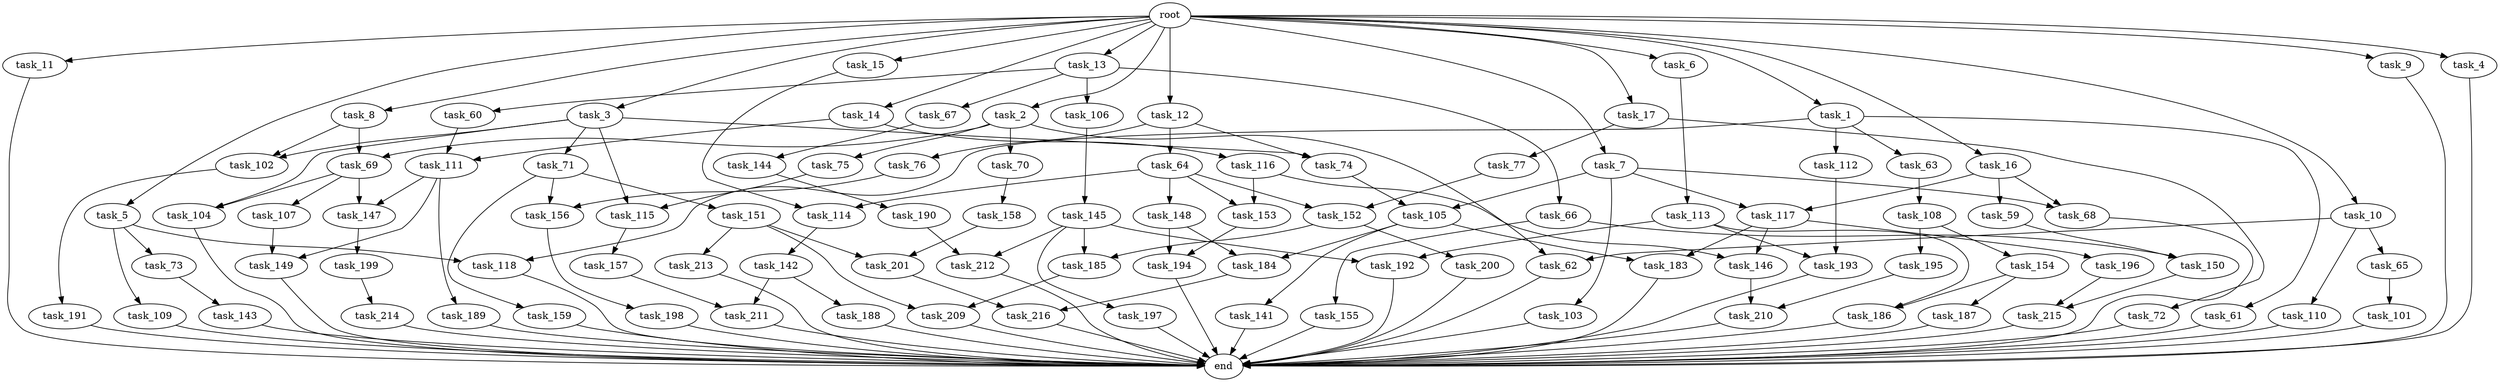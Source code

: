 digraph G {
  task_104 [size="2233382993.920000"];
  task_195 [size="154618822.656000"];
  task_64 [size="1391569403.904000"];
  task_17 [size="2.048000"];
  task_190 [size="841813590.016000"];
  task_112 [size="154618822.656000"];
  task_69 [size="996432412.672000"];
  task_11 [size="2.048000"];
  task_155 [size="429496729.600000"];
  task_109 [size="618475290.624000"];
  task_189 [size="841813590.016000"];
  task_199 [size="429496729.600000"];
  task_73 [size="618475290.624000"];
  task_59 [size="154618822.656000"];
  task_197 [size="274877906.944000"];
  task_67 [size="1391569403.904000"];
  task_113 [size="154618822.656000"];
  task_7 [size="2.048000"];
  task_192 [size="704374636.544000"];
  task_214 [size="68719476.736000"];
  task_157 [size="68719476.736000"];
  task_216 [size="1786706395.136000"];
  task_115 [size="1821066133.504000"];
  task_211 [size="704374636.544000"];
  task_75 [size="154618822.656000"];
  task_158 [size="429496729.600000"];
  task_63 [size="154618822.656000"];
  task_188 [size="429496729.600000"];
  task_61 [size="154618822.656000"];
  task_107 [size="841813590.016000"];
  task_72 [size="1717986918.400000"];
  task_196 [size="1391569403.904000"];
  task_118 [size="773094113.280000"];
  task_142 [size="429496729.600000"];
  task_105 [size="1666447310.848000"];
  task_193 [size="498216206.336000"];
  task_198 [size="68719476.736000"];
  task_145 [size="274877906.944000"];
  task_3 [size="2.048000"];
  task_14 [size="2.048000"];
  task_62 [size="309237645.312000"];
  task_185 [size="549755813.888000"];
  task_215 [size="1116691496.960000"];
  task_147 [size="1683627180.032000"];
  task_108 [size="274877906.944000"];
  task_146 [size="2233382993.920000"];
  task_9 [size="2.048000"];
  task_149 [size="1683627180.032000"];
  task_16 [size="2.048000"];
  task_187 [size="1099511627.776000"];
  end [size="0.000000"];
  root [size="0.000000"];
  task_184 [size="2783138807.808000"];
  task_212 [size="343597383.680000"];
  task_65 [size="154618822.656000"];
  task_4 [size="2.048000"];
  task_70 [size="154618822.656000"];
  task_60 [size="1391569403.904000"];
  task_13 [size="2.048000"];
  task_143 [size="1391569403.904000"];
  task_194 [size="2233382993.920000"];
  task_66 [size="1391569403.904000"];
  task_210 [size="910533066.752000"];
  task_5 [size="2.048000"];
  task_144 [size="154618822.656000"];
  task_153 [size="996432412.672000"];
  task_154 [size="154618822.656000"];
  task_200 [size="274877906.944000"];
  task_6 [size="2.048000"];
  task_116 [size="1099511627.776000"];
  task_150 [size="1529008357.376000"];
  task_201 [size="2147483648.000000"];
  task_152 [size="996432412.672000"];
  task_106 [size="1391569403.904000"];
  task_117 [size="429496729.600000"];
  task_213 [size="1717986918.400000"];
  task_209 [size="2817498546.176000"];
  task_15 [size="2.048000"];
  task_10 [size="2.048000"];
  task_110 [size="154618822.656000"];
  task_148 [size="154618822.656000"];
  task_186 [size="1529008357.376000"];
  task_74 [size="2783138807.808000"];
  task_103 [size="274877906.944000"];
  task_141 [size="1391569403.904000"];
  task_183 [size="2783138807.808000"];
  task_159 [size="1391569403.904000"];
  task_151 [size="1391569403.904000"];
  task_156 [size="2783138807.808000"];
  task_68 [size="429496729.600000"];
  task_2 [size="2.048000"];
  task_71 [size="1391569403.904000"];
  task_114 [size="1254130450.432000"];
  task_12 [size="2.048000"];
  task_111 [size="1374389534.720000"];
  task_191 [size="1717986918.400000"];
  task_8 [size="2.048000"];
  task_102 [size="2233382993.920000"];
  task_101 [size="68719476.736000"];
  task_77 [size="1717986918.400000"];
  task_76 [size="1391569403.904000"];
  task_1 [size="2.048000"];

  task_104 -> end [size="1.000000"];
  task_195 -> task_210 [size="33554432.000000"];
  task_64 -> task_114 [size="75497472.000000"];
  task_64 -> task_152 [size="75497472.000000"];
  task_64 -> task_148 [size="75497472.000000"];
  task_64 -> task_153 [size="75497472.000000"];
  task_17 -> task_72 [size="838860800.000000"];
  task_17 -> task_77 [size="838860800.000000"];
  task_190 -> task_212 [size="33554432.000000"];
  task_112 -> task_193 [size="33554432.000000"];
  task_69 -> task_107 [size="411041792.000000"];
  task_69 -> task_104 [size="411041792.000000"];
  task_69 -> task_147 [size="411041792.000000"];
  task_11 -> end [size="1.000000"];
  task_155 -> end [size="1.000000"];
  task_109 -> end [size="1.000000"];
  task_189 -> end [size="1.000000"];
  task_199 -> task_214 [size="33554432.000000"];
  task_73 -> task_143 [size="679477248.000000"];
  task_59 -> task_150 [size="536870912.000000"];
  task_197 -> end [size="1.000000"];
  task_67 -> task_144 [size="75497472.000000"];
  task_113 -> task_186 [size="209715200.000000"];
  task_113 -> task_192 [size="209715200.000000"];
  task_113 -> task_193 [size="209715200.000000"];
  task_7 -> task_68 [size="134217728.000000"];
  task_7 -> task_103 [size="134217728.000000"];
  task_7 -> task_105 [size="134217728.000000"];
  task_7 -> task_117 [size="134217728.000000"];
  task_192 -> end [size="1.000000"];
  task_214 -> end [size="1.000000"];
  task_157 -> task_211 [size="134217728.000000"];
  task_216 -> end [size="1.000000"];
  task_115 -> task_157 [size="33554432.000000"];
  task_211 -> end [size="1.000000"];
  task_75 -> task_115 [size="209715200.000000"];
  task_158 -> task_201 [size="209715200.000000"];
  task_63 -> task_108 [size="134217728.000000"];
  task_188 -> end [size="1.000000"];
  task_61 -> end [size="1.000000"];
  task_107 -> task_149 [size="411041792.000000"];
  task_72 -> end [size="1.000000"];
  task_196 -> task_215 [size="411041792.000000"];
  task_118 -> end [size="1.000000"];
  task_142 -> task_188 [size="209715200.000000"];
  task_142 -> task_211 [size="209715200.000000"];
  task_105 -> task_141 [size="679477248.000000"];
  task_105 -> task_184 [size="679477248.000000"];
  task_105 -> task_183 [size="679477248.000000"];
  task_193 -> end [size="1.000000"];
  task_198 -> end [size="1.000000"];
  task_145 -> task_197 [size="134217728.000000"];
  task_145 -> task_185 [size="134217728.000000"];
  task_145 -> task_192 [size="134217728.000000"];
  task_145 -> task_212 [size="134217728.000000"];
  task_3 -> task_71 [size="679477248.000000"];
  task_3 -> task_102 [size="679477248.000000"];
  task_3 -> task_104 [size="679477248.000000"];
  task_3 -> task_115 [size="679477248.000000"];
  task_3 -> task_74 [size="679477248.000000"];
  task_14 -> task_111 [size="536870912.000000"];
  task_14 -> task_116 [size="536870912.000000"];
  task_62 -> end [size="1.000000"];
  task_185 -> task_209 [size="536870912.000000"];
  task_215 -> end [size="1.000000"];
  task_147 -> task_199 [size="209715200.000000"];
  task_108 -> task_195 [size="75497472.000000"];
  task_108 -> task_154 [size="75497472.000000"];
  task_146 -> task_210 [size="411041792.000000"];
  task_9 -> end [size="1.000000"];
  task_149 -> end [size="1.000000"];
  task_16 -> task_68 [size="75497472.000000"];
  task_16 -> task_117 [size="75497472.000000"];
  task_16 -> task_59 [size="75497472.000000"];
  task_187 -> end [size="1.000000"];
  root -> task_15 [size="1.000000"];
  root -> task_16 [size="1.000000"];
  root -> task_5 [size="1.000000"];
  root -> task_11 [size="1.000000"];
  root -> task_3 [size="1.000000"];
  root -> task_12 [size="1.000000"];
  root -> task_8 [size="1.000000"];
  root -> task_6 [size="1.000000"];
  root -> task_17 [size="1.000000"];
  root -> task_7 [size="1.000000"];
  root -> task_1 [size="1.000000"];
  root -> task_4 [size="1.000000"];
  root -> task_2 [size="1.000000"];
  root -> task_13 [size="1.000000"];
  root -> task_14 [size="1.000000"];
  root -> task_9 [size="1.000000"];
  root -> task_10 [size="1.000000"];
  task_184 -> task_216 [size="33554432.000000"];
  task_212 -> end [size="1.000000"];
  task_65 -> task_101 [size="33554432.000000"];
  task_4 -> end [size="1.000000"];
  task_70 -> task_158 [size="209715200.000000"];
  task_60 -> task_111 [size="134217728.000000"];
  task_13 -> task_60 [size="679477248.000000"];
  task_13 -> task_66 [size="679477248.000000"];
  task_13 -> task_67 [size="679477248.000000"];
  task_13 -> task_106 [size="679477248.000000"];
  task_143 -> end [size="1.000000"];
  task_194 -> end [size="1.000000"];
  task_66 -> task_155 [size="209715200.000000"];
  task_66 -> task_150 [size="209715200.000000"];
  task_210 -> end [size="1.000000"];
  task_5 -> task_109 [size="301989888.000000"];
  task_5 -> task_118 [size="301989888.000000"];
  task_5 -> task_73 [size="301989888.000000"];
  task_144 -> task_190 [size="411041792.000000"];
  task_153 -> task_194 [size="411041792.000000"];
  task_154 -> task_187 [size="536870912.000000"];
  task_154 -> task_186 [size="536870912.000000"];
  task_200 -> end [size="1.000000"];
  task_6 -> task_113 [size="75497472.000000"];
  task_116 -> task_146 [size="411041792.000000"];
  task_116 -> task_153 [size="411041792.000000"];
  task_150 -> task_215 [size="134217728.000000"];
  task_201 -> task_216 [size="838860800.000000"];
  task_152 -> task_200 [size="134217728.000000"];
  task_152 -> task_185 [size="134217728.000000"];
  task_106 -> task_145 [size="134217728.000000"];
  task_117 -> task_146 [size="679477248.000000"];
  task_117 -> task_183 [size="679477248.000000"];
  task_117 -> task_196 [size="679477248.000000"];
  task_213 -> end [size="1.000000"];
  task_209 -> end [size="1.000000"];
  task_15 -> task_114 [size="536870912.000000"];
  task_10 -> task_65 [size="75497472.000000"];
  task_10 -> task_110 [size="75497472.000000"];
  task_10 -> task_62 [size="75497472.000000"];
  task_110 -> end [size="1.000000"];
  task_148 -> task_184 [size="679477248.000000"];
  task_148 -> task_194 [size="679477248.000000"];
  task_186 -> end [size="1.000000"];
  task_74 -> task_105 [size="679477248.000000"];
  task_103 -> end [size="1.000000"];
  task_141 -> end [size="1.000000"];
  task_183 -> end [size="1.000000"];
  task_159 -> end [size="1.000000"];
  task_151 -> task_201 [size="838860800.000000"];
  task_151 -> task_209 [size="838860800.000000"];
  task_151 -> task_213 [size="838860800.000000"];
  task_156 -> task_198 [size="33554432.000000"];
  task_68 -> end [size="1.000000"];
  task_2 -> task_69 [size="75497472.000000"];
  task_2 -> task_62 [size="75497472.000000"];
  task_2 -> task_70 [size="75497472.000000"];
  task_2 -> task_75 [size="75497472.000000"];
  task_71 -> task_156 [size="679477248.000000"];
  task_71 -> task_151 [size="679477248.000000"];
  task_71 -> task_159 [size="679477248.000000"];
  task_114 -> task_142 [size="209715200.000000"];
  task_12 -> task_64 [size="679477248.000000"];
  task_12 -> task_76 [size="679477248.000000"];
  task_12 -> task_74 [size="679477248.000000"];
  task_111 -> task_189 [size="411041792.000000"];
  task_111 -> task_147 [size="411041792.000000"];
  task_111 -> task_149 [size="411041792.000000"];
  task_191 -> end [size="1.000000"];
  task_8 -> task_69 [size="411041792.000000"];
  task_8 -> task_102 [size="411041792.000000"];
  task_102 -> task_191 [size="838860800.000000"];
  task_101 -> end [size="1.000000"];
  task_77 -> task_152 [size="411041792.000000"];
  task_76 -> task_156 [size="679477248.000000"];
  task_1 -> task_61 [size="75497472.000000"];
  task_1 -> task_112 [size="75497472.000000"];
  task_1 -> task_63 [size="75497472.000000"];
  task_1 -> task_118 [size="75497472.000000"];
}
